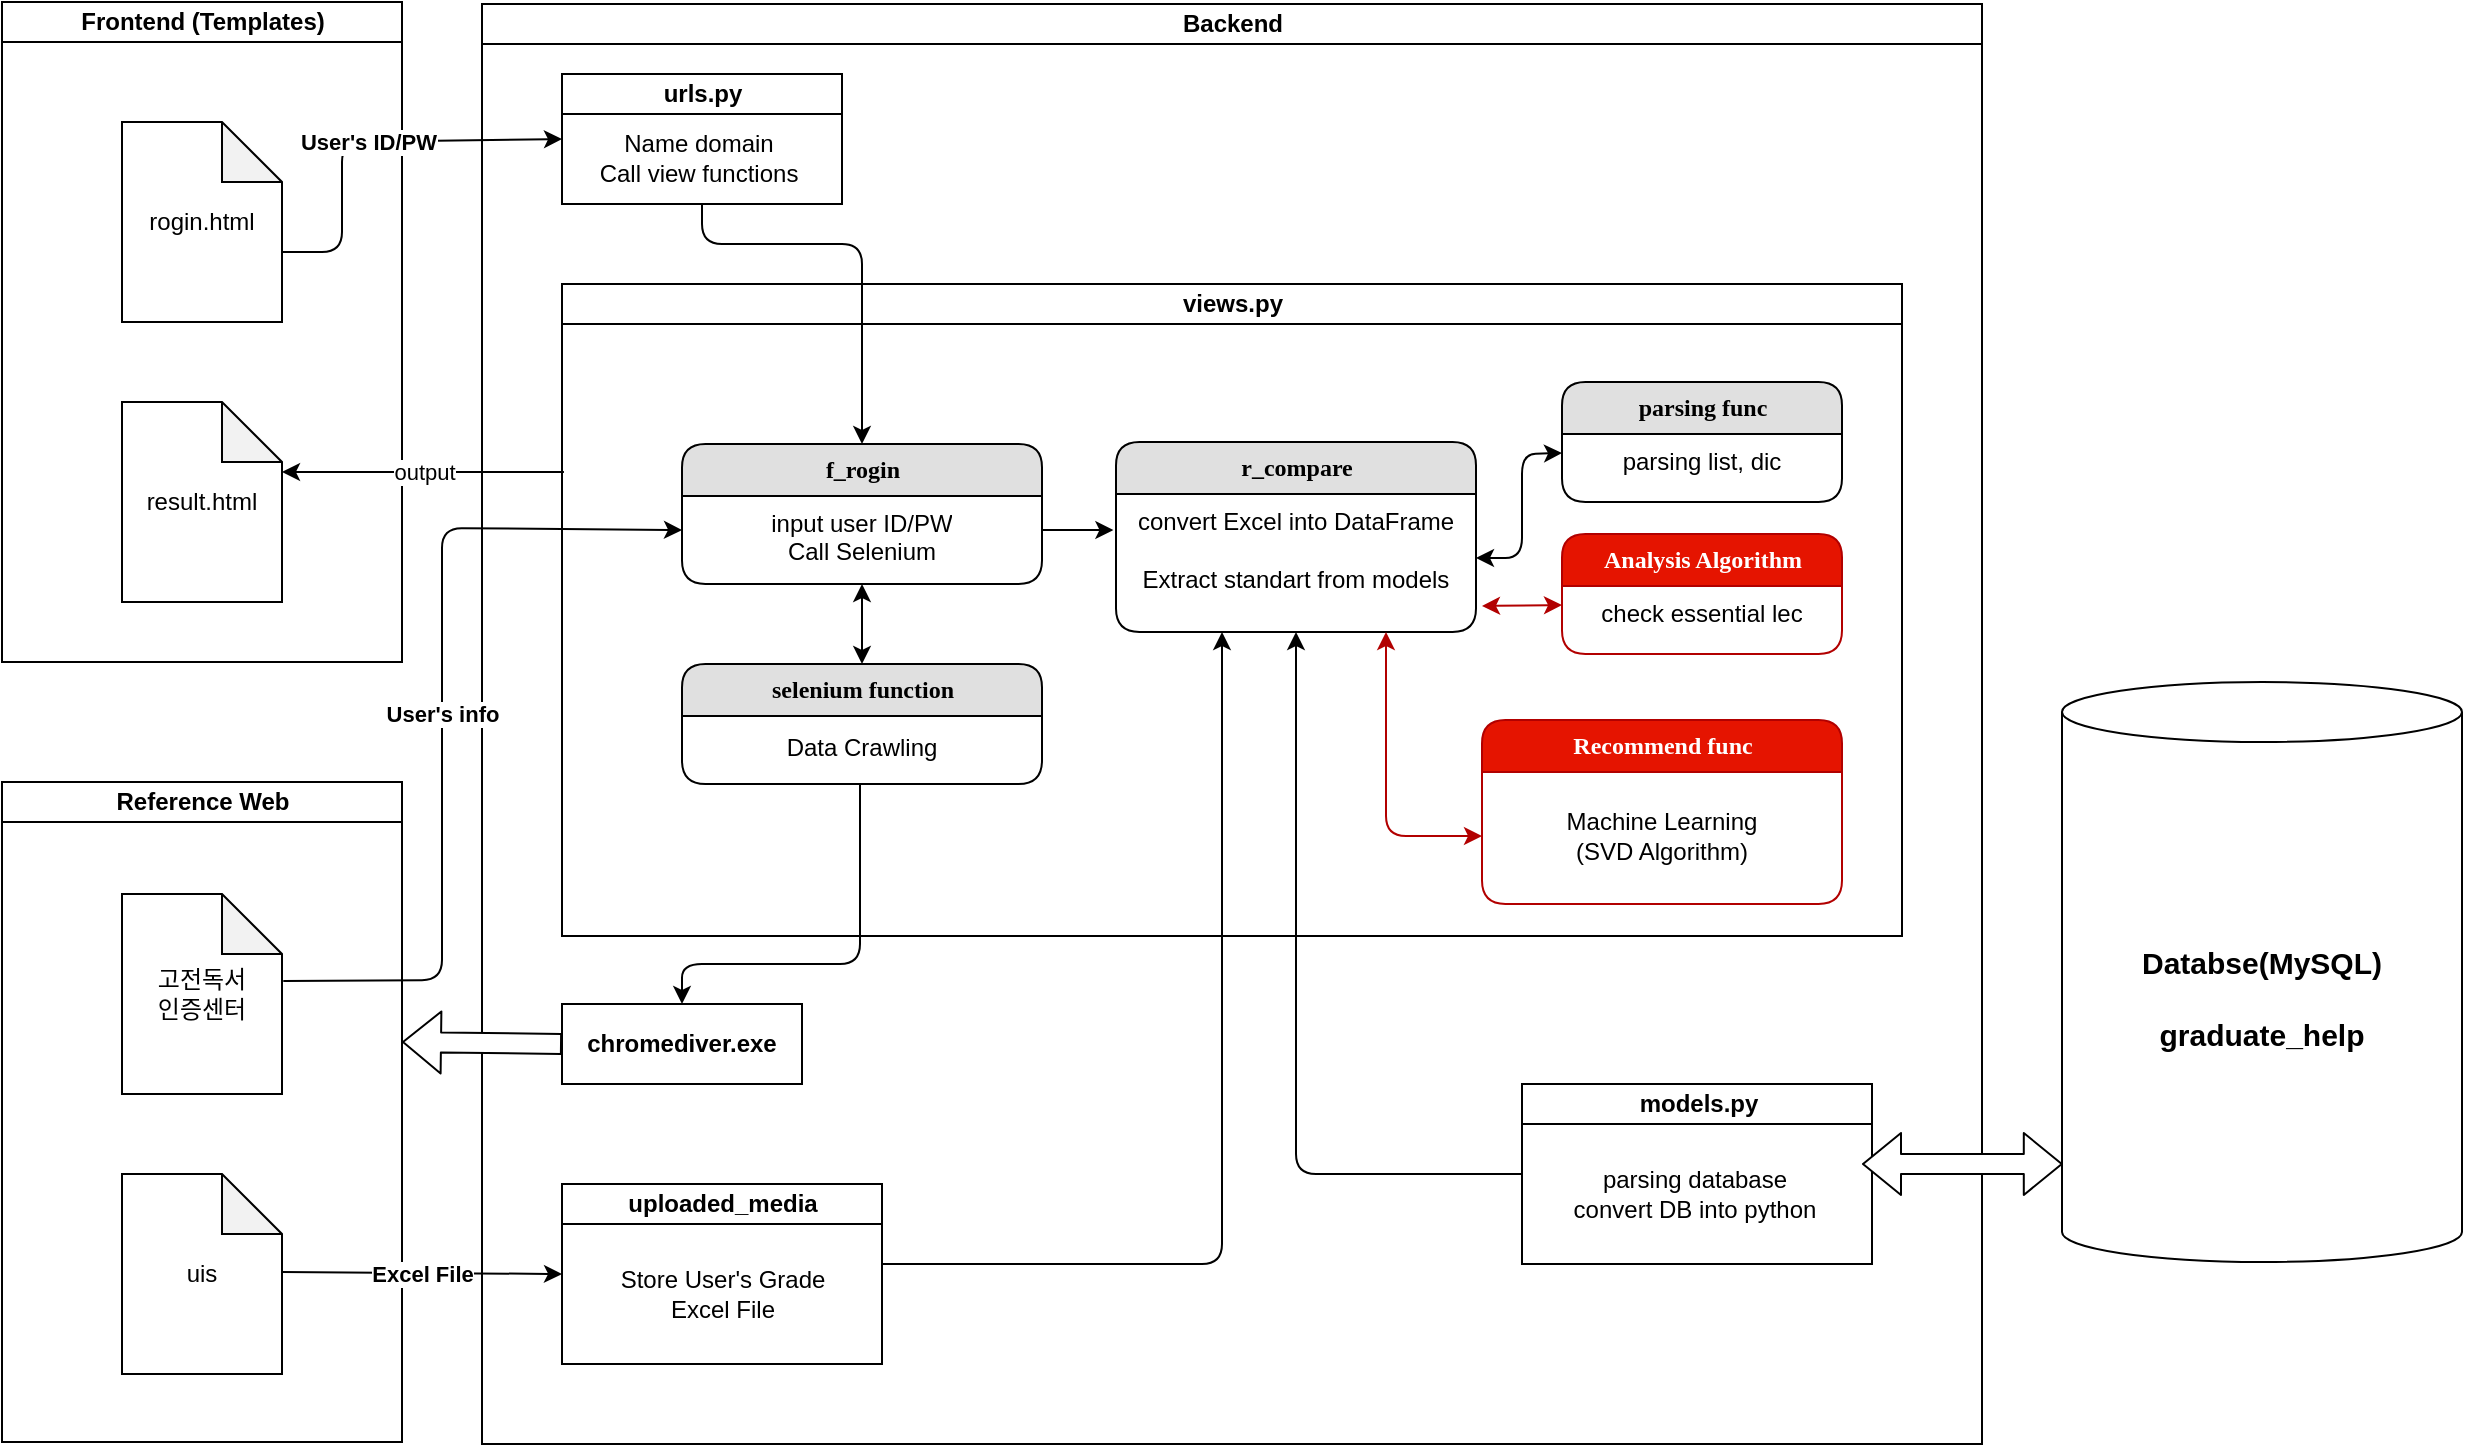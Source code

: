 <mxfile version="14.1.8" type="github"><diagram name="Page-1" id="74e2e168-ea6b-b213-b513-2b3c1d86103e"><mxGraphModel dx="383" dy="747" grid="1" gridSize="10" guides="1" tooltips="1" connect="1" arrows="1" fold="1" page="1" pageScale="1" pageWidth="1100" pageHeight="850" background="#ffffff" math="0" shadow="0"><root><mxCell id="0"/><mxCell id="1" parent="0"/><mxCell id="WjE6YeE4hNztgwnNVIQz-1" value="Frontend (Templates)" style="swimlane;html=1;startSize=20;" parent="1" vertex="1"><mxGeometry x="1280" y="80" width="200" height="330" as="geometry"/></mxCell><mxCell id="eFxH_JPGxiCkRKmAVD67-1" value="rogin.html" style="shape=note;whiteSpace=wrap;html=1;backgroundOutline=1;darkOpacity=0.05;" vertex="1" parent="WjE6YeE4hNztgwnNVIQz-1"><mxGeometry x="60" y="60" width="80" height="100" as="geometry"/></mxCell><mxCell id="eFxH_JPGxiCkRKmAVD67-6" value="result.html" style="shape=note;whiteSpace=wrap;html=1;backgroundOutline=1;darkOpacity=0.05;" vertex="1" parent="WjE6YeE4hNztgwnNVIQz-1"><mxGeometry x="60" y="200" width="80" height="100" as="geometry"/></mxCell><mxCell id="eFxH_JPGxiCkRKmAVD67-3" value="Backend" style="swimlane;html=1;startSize=20;" vertex="1" parent="1"><mxGeometry x="1520" y="81" width="750" height="720" as="geometry"/></mxCell><mxCell id="eFxH_JPGxiCkRKmAVD67-8" value="views.py" style="swimlane;html=1;startSize=20;" vertex="1" parent="eFxH_JPGxiCkRKmAVD67-3"><mxGeometry x="40" y="140" width="670" height="326" as="geometry"/></mxCell><mxCell id="eFxH_JPGxiCkRKmAVD67-29" value="&lt;b&gt;f_rogin&lt;/b&gt;" style="swimlane;html=1;fontStyle=0;childLayout=stackLayout;horizontal=1;startSize=26;fillColor=#e0e0e0;horizontalStack=0;resizeParent=1;resizeLast=0;collapsible=1;marginBottom=0;swimlaneFillColor=#ffffff;align=center;rounded=1;shadow=0;comic=0;labelBackgroundColor=none;strokeWidth=1;fontFamily=Verdana;fontSize=12" vertex="1" parent="eFxH_JPGxiCkRKmAVD67-8"><mxGeometry x="60" y="80" width="180" height="70" as="geometry"/></mxCell><mxCell id="eFxH_JPGxiCkRKmAVD67-30" value="input user ID/PW&lt;br&gt;Call Selenium" style="text;html=1;strokeColor=none;fillColor=none;spacingLeft=4;spacingRight=4;whiteSpace=wrap;overflow=hidden;rotatable=0;points=[[0,0.5],[1,0.5]];portConstraint=eastwest;align=center;" vertex="1" parent="eFxH_JPGxiCkRKmAVD67-29"><mxGeometry y="26" width="180" height="34" as="geometry"/></mxCell><mxCell id="eFxH_JPGxiCkRKmAVD67-58" value="" style="endArrow=classic;startArrow=classic;html=1;shadow=0;fillColor=#ffffff;exitX=0.5;exitY=1;exitDx=0;exitDy=0;entryX=0.5;entryY=0;entryDx=0;entryDy=0;" edge="1" parent="eFxH_JPGxiCkRKmAVD67-8" source="eFxH_JPGxiCkRKmAVD67-29" target="eFxH_JPGxiCkRKmAVD67-40"><mxGeometry width="50" height="50" relative="1" as="geometry"><mxPoint x="190" y="280" as="sourcePoint"/><mxPoint x="240" y="230" as="targetPoint"/></mxGeometry></mxCell><mxCell id="eFxH_JPGxiCkRKmAVD67-68" value="" style="group" vertex="1" connectable="0" parent="eFxH_JPGxiCkRKmAVD67-8"><mxGeometry x="60" y="190" width="180" height="60" as="geometry"/></mxCell><mxCell id="eFxH_JPGxiCkRKmAVD67-87" style="edgeStyle=orthogonalEdgeStyle;rounded=0;sketch=0;orthogonalLoop=1;jettySize=auto;html=1;exitX=0.25;exitY=1;exitDx=0;exitDy=0;entryX=0.222;entryY=1.158;entryDx=0;entryDy=0;entryPerimeter=0;shadow=0;fillColor=#ffffff;" edge="1" parent="eFxH_JPGxiCkRKmAVD67-68" source="eFxH_JPGxiCkRKmAVD67-40" target="eFxH_JPGxiCkRKmAVD67-41"><mxGeometry relative="1" as="geometry"/></mxCell><mxCell id="eFxH_JPGxiCkRKmAVD67-40" value="&lt;b&gt;selenium function&lt;/b&gt;" style="swimlane;html=1;fontStyle=0;childLayout=stackLayout;horizontal=1;startSize=26;fillColor=#e0e0e0;horizontalStack=0;resizeParent=1;resizeLast=0;collapsible=1;marginBottom=0;swimlaneFillColor=#ffffff;align=center;rounded=1;shadow=0;comic=0;labelBackgroundColor=none;strokeWidth=1;fontFamily=Verdana;fontSize=12" vertex="1" parent="eFxH_JPGxiCkRKmAVD67-68"><mxGeometry width="180" height="60" as="geometry"/></mxCell><mxCell id="eFxH_JPGxiCkRKmAVD67-41" value="Data Crawling" style="text;html=1;strokeColor=none;fillColor=none;spacingLeft=4;spacingRight=4;whiteSpace=wrap;overflow=hidden;rotatable=0;points=[[0,0.5],[1,0.5]];portConstraint=eastwest;align=center;" vertex="1" parent="eFxH_JPGxiCkRKmAVD67-68"><mxGeometry y="28" width="180" height="19" as="geometry"/></mxCell><mxCell id="eFxH_JPGxiCkRKmAVD67-72" value="&lt;b&gt;r_compare&lt;/b&gt;" style="swimlane;html=1;fontStyle=0;childLayout=stackLayout;horizontal=1;startSize=26;fillColor=#e0e0e0;horizontalStack=0;resizeParent=1;resizeLast=0;collapsible=1;marginBottom=0;swimlaneFillColor=#ffffff;align=center;rounded=1;shadow=0;comic=0;labelBackgroundColor=none;strokeWidth=1;fontFamily=Verdana;fontSize=12" vertex="1" parent="eFxH_JPGxiCkRKmAVD67-8"><mxGeometry x="277" y="79" width="180" height="95" as="geometry"/></mxCell><mxCell id="eFxH_JPGxiCkRKmAVD67-73" value="convert Excel into DataFrame&lt;br&gt;&lt;br&gt;Extract standart from models" style="text;html=1;strokeColor=none;fillColor=none;spacingLeft=4;spacingRight=4;whiteSpace=wrap;overflow=hidden;rotatable=0;points=[[0,0.5],[1,0.5]];portConstraint=eastwest;align=center;" vertex="1" parent="eFxH_JPGxiCkRKmAVD67-72"><mxGeometry y="26" width="180" height="64" as="geometry"/></mxCell><mxCell id="eFxH_JPGxiCkRKmAVD67-88" value="" style="group" vertex="1" connectable="0" parent="eFxH_JPGxiCkRKmAVD67-8"><mxGeometry x="490" y="49" width="180" height="60" as="geometry"/></mxCell><mxCell id="eFxH_JPGxiCkRKmAVD67-89" style="edgeStyle=orthogonalEdgeStyle;rounded=0;sketch=0;orthogonalLoop=1;jettySize=auto;html=1;exitX=0.25;exitY=1;exitDx=0;exitDy=0;entryX=0.222;entryY=1.158;entryDx=0;entryDy=0;entryPerimeter=0;shadow=0;fillColor=#ffffff;" edge="1" parent="eFxH_JPGxiCkRKmAVD67-88" source="eFxH_JPGxiCkRKmAVD67-90"><mxGeometry relative="1" as="geometry"><mxPoint x="49.96" y="50.002" as="targetPoint"/></mxGeometry></mxCell><mxCell id="eFxH_JPGxiCkRKmAVD67-90" value="&lt;b&gt;parsing func&lt;/b&gt;" style="swimlane;html=1;fontStyle=0;childLayout=stackLayout;horizontal=1;startSize=26;fillColor=#e0e0e0;horizontalStack=0;resizeParent=1;resizeLast=0;collapsible=1;marginBottom=0;swimlaneFillColor=#ffffff;align=center;rounded=1;shadow=0;comic=0;labelBackgroundColor=none;strokeWidth=1;fontFamily=Verdana;fontSize=12" vertex="1" parent="eFxH_JPGxiCkRKmAVD67-88"><mxGeometry x="10" width="140" height="60" as="geometry"/></mxCell><mxCell id="eFxH_JPGxiCkRKmAVD67-91" value="parsing list, dic" style="text;html=1;strokeColor=none;fillColor=none;spacingLeft=4;spacingRight=4;whiteSpace=wrap;overflow=hidden;rotatable=0;points=[[0,0.5],[1,0.5]];portConstraint=eastwest;align=center;" vertex="1" parent="eFxH_JPGxiCkRKmAVD67-90"><mxGeometry y="26" width="140" height="19" as="geometry"/></mxCell><mxCell id="eFxH_JPGxiCkRKmAVD67-92" value="" style="group" vertex="1" connectable="0" parent="eFxH_JPGxiCkRKmAVD67-8"><mxGeometry x="490" y="124" width="180" height="60" as="geometry"/></mxCell><mxCell id="eFxH_JPGxiCkRKmAVD67-93" style="edgeStyle=orthogonalEdgeStyle;rounded=0;sketch=0;orthogonalLoop=1;jettySize=auto;html=1;exitX=0.25;exitY=1;exitDx=0;exitDy=0;entryX=0.222;entryY=1.158;entryDx=0;entryDy=0;entryPerimeter=0;shadow=0;fillColor=#ffffff;" edge="1" parent="eFxH_JPGxiCkRKmAVD67-92" source="eFxH_JPGxiCkRKmAVD67-94"><mxGeometry relative="1" as="geometry"><mxPoint x="49.96" y="50.002" as="targetPoint"/></mxGeometry></mxCell><mxCell id="eFxH_JPGxiCkRKmAVD67-94" value="&lt;b&gt;Analysis Algorithm&lt;/b&gt;" style="swimlane;html=1;fontStyle=0;childLayout=stackLayout;horizontal=1;startSize=26;fillColor=#e51400;horizontalStack=0;resizeParent=1;resizeLast=0;collapsible=1;marginBottom=0;swimlaneFillColor=#ffffff;align=center;rounded=1;shadow=0;comic=0;labelBackgroundColor=none;strokeWidth=1;fontFamily=Verdana;fontSize=12;strokeColor=#B20000;fontColor=#ffffff;" vertex="1" parent="eFxH_JPGxiCkRKmAVD67-92"><mxGeometry x="10" y="1" width="140" height="60" as="geometry"/></mxCell><mxCell id="eFxH_JPGxiCkRKmAVD67-102" value="check essential lec" style="text;html=1;strokeColor=none;fillColor=none;spacingLeft=4;spacingRight=4;whiteSpace=wrap;overflow=hidden;rotatable=0;points=[[0,0.5],[1,0.5]];portConstraint=eastwest;align=center;" vertex="1" parent="eFxH_JPGxiCkRKmAVD67-94"><mxGeometry y="26" width="140" height="34" as="geometry"/></mxCell><mxCell id="eFxH_JPGxiCkRKmAVD67-99" value="" style="endArrow=classic;startArrow=classic;html=1;shadow=0;fillColor=#e51400;entryX=0;entryY=0.5;entryDx=0;entryDy=0;strokeColor=#B20000;" edge="1" parent="eFxH_JPGxiCkRKmAVD67-8"><mxGeometry width="50" height="50" relative="1" as="geometry"><mxPoint x="460" y="161" as="sourcePoint"/><mxPoint x="500" y="160.5" as="targetPoint"/></mxGeometry></mxCell><mxCell id="eFxH_JPGxiCkRKmAVD67-100" value="" style="endArrow=classic;startArrow=classic;html=1;shadow=0;fillColor=#ffffff;exitX=1;exitY=0.5;exitDx=0;exitDy=0;entryX=0;entryY=0.5;entryDx=0;entryDy=0;" edge="1" parent="eFxH_JPGxiCkRKmAVD67-8" source="eFxH_JPGxiCkRKmAVD67-73" target="eFxH_JPGxiCkRKmAVD67-91"><mxGeometry width="50" height="50" relative="1" as="geometry"><mxPoint x="260" y="154" as="sourcePoint"/><mxPoint x="310" y="104" as="targetPoint"/><Array as="points"><mxPoint x="480" y="137"/><mxPoint x="480" y="85"/></Array></mxGeometry></mxCell><mxCell id="eFxH_JPGxiCkRKmAVD67-106" style="edgeStyle=orthogonalEdgeStyle;rounded=0;sketch=0;orthogonalLoop=1;jettySize=auto;html=1;exitX=1;exitY=0.5;exitDx=0;exitDy=0;entryX=-0.007;entryY=0.289;entryDx=0;entryDy=0;entryPerimeter=0;shadow=0;fillColor=#ffffff;" edge="1" parent="eFxH_JPGxiCkRKmAVD67-8" source="eFxH_JPGxiCkRKmAVD67-30" target="eFxH_JPGxiCkRKmAVD67-73"><mxGeometry relative="1" as="geometry"/></mxCell><mxCell id="eFxH_JPGxiCkRKmAVD67-107" value="&lt;b&gt;Recommend func&lt;/b&gt;" style="swimlane;html=1;fontStyle=0;childLayout=stackLayout;horizontal=1;startSize=26;fillColor=#e51400;horizontalStack=0;resizeParent=1;resizeLast=0;collapsible=1;marginBottom=0;swimlaneFillColor=#ffffff;align=center;rounded=1;shadow=0;comic=0;labelBackgroundColor=none;strokeWidth=1;fontFamily=Verdana;fontSize=12;strokeColor=#B20000;fontColor=#ffffff;" vertex="1" parent="eFxH_JPGxiCkRKmAVD67-8"><mxGeometry x="460" y="218" width="180" height="92" as="geometry"/></mxCell><mxCell id="eFxH_JPGxiCkRKmAVD67-110" value="Machine Learning&lt;br&gt;(SVD Algorithm)" style="text;html=1;strokeColor=none;fillColor=none;align=center;verticalAlign=middle;whiteSpace=wrap;rounded=0;" vertex="1" parent="eFxH_JPGxiCkRKmAVD67-107"><mxGeometry y="26" width="180" height="64" as="geometry"/></mxCell><mxCell id="eFxH_JPGxiCkRKmAVD67-111" value="" style="endArrow=classic;startArrow=classic;html=1;shadow=0;fillColor=#e51400;entryX=0.75;entryY=1;entryDx=0;entryDy=0;exitX=0;exitY=0.5;exitDx=0;exitDy=0;strokeColor=#B20000;" edge="1" parent="eFxH_JPGxiCkRKmAVD67-8" source="eFxH_JPGxiCkRKmAVD67-110" target="eFxH_JPGxiCkRKmAVD67-72"><mxGeometry width="50" height="50" relative="1" as="geometry"><mxPoint x="260" y="239" as="sourcePoint"/><mxPoint x="310" y="189" as="targetPoint"/><Array as="points"><mxPoint x="412" y="276"/></Array></mxGeometry></mxCell><mxCell id="eFxH_JPGxiCkRKmAVD67-31" value="&lt;b&gt;chromediver.exe&lt;/b&gt;" style="rounded=0;whiteSpace=wrap;html=1;" vertex="1" parent="eFxH_JPGxiCkRKmAVD67-3"><mxGeometry x="40" y="500" width="120" height="40" as="geometry"/></mxCell><mxCell id="eFxH_JPGxiCkRKmAVD67-33" value="" style="endArrow=classic;html=1;exitX=0.5;exitY=1;exitDx=0;exitDy=0;entryX=0.5;entryY=0;entryDx=0;entryDy=0;" edge="1" parent="eFxH_JPGxiCkRKmAVD67-3" source="eFxH_JPGxiCkRKmAVD67-35" target="eFxH_JPGxiCkRKmAVD67-29"><mxGeometry width="50" height="50" relative="1" as="geometry"><mxPoint x="90" y="100.0" as="sourcePoint"/><mxPoint x="450" y="290" as="targetPoint"/><Array as="points"><mxPoint x="110" y="120"/><mxPoint x="190" y="120"/></Array></mxGeometry></mxCell><mxCell id="eFxH_JPGxiCkRKmAVD67-35" value="urls.py" style="swimlane;html=1;startSize=20;" vertex="1" parent="eFxH_JPGxiCkRKmAVD67-3"><mxGeometry x="40" y="35" width="140" height="65" as="geometry"/></mxCell><mxCell id="eFxH_JPGxiCkRKmAVD67-37" value="Name domain&lt;br&gt;Call view functions" style="text;html=1;align=center;verticalAlign=middle;resizable=0;points=[];autosize=1;" vertex="1" parent="eFxH_JPGxiCkRKmAVD67-35"><mxGeometry x="13" y="27" width="110" height="30" as="geometry"/></mxCell><mxCell id="eFxH_JPGxiCkRKmAVD67-42" value="" style="endArrow=classic;html=1;entryX=0.5;entryY=0;entryDx=0;entryDy=0;" edge="1" parent="eFxH_JPGxiCkRKmAVD67-3" target="eFxH_JPGxiCkRKmAVD67-31"><mxGeometry width="50" height="50" relative="1" as="geometry"><mxPoint x="189" y="390" as="sourcePoint"/><mxPoint x="450" y="320" as="targetPoint"/><Array as="points"><mxPoint x="189" y="480"/><mxPoint x="100" y="480"/></Array></mxGeometry></mxCell><mxCell id="eFxH_JPGxiCkRKmAVD67-55" value="uploaded_media" style="swimlane;html=1;startSize=20;" vertex="1" parent="eFxH_JPGxiCkRKmAVD67-3"><mxGeometry x="40" y="590" width="160" height="90" as="geometry"/></mxCell><mxCell id="eFxH_JPGxiCkRKmAVD67-56" value="Store User's Grade&lt;br&gt;Excel File" style="text;html=1;align=center;verticalAlign=middle;resizable=0;points=[];autosize=1;" vertex="1" parent="eFxH_JPGxiCkRKmAVD67-55"><mxGeometry x="20" y="40" width="120" height="30" as="geometry"/></mxCell><mxCell id="eFxH_JPGxiCkRKmAVD67-79" value="" style="endArrow=classic;html=1;shadow=0;fillColor=#ffffff;exitX=1;exitY=0.5;exitDx=0;exitDy=0;" edge="1" parent="eFxH_JPGxiCkRKmAVD67-3"><mxGeometry width="50" height="50" relative="1" as="geometry"><mxPoint x="200" y="630" as="sourcePoint"/><mxPoint x="370" y="314" as="targetPoint"/><Array as="points"><mxPoint x="370" y="630"/><mxPoint x="370" y="398"/></Array></mxGeometry></mxCell><mxCell id="eFxH_JPGxiCkRKmAVD67-84" value="models.py" style="swimlane;html=1;startSize=20;" vertex="1" parent="eFxH_JPGxiCkRKmAVD67-3"><mxGeometry x="520" y="540" width="175" height="90" as="geometry"/></mxCell><mxCell id="eFxH_JPGxiCkRKmAVD67-85" value="parsing database&lt;br&gt;convert DB into python" style="text;html=1;align=center;verticalAlign=middle;resizable=0;points=[];autosize=1;" vertex="1" parent="eFxH_JPGxiCkRKmAVD67-84"><mxGeometry x="16" y="40" width="140" height="30" as="geometry"/></mxCell><mxCell id="eFxH_JPGxiCkRKmAVD67-101" value="" style="endArrow=classic;html=1;shadow=0;fillColor=#ffffff;exitX=0;exitY=0.5;exitDx=0;exitDy=0;entryX=0.5;entryY=1;entryDx=0;entryDy=0;" edge="1" parent="eFxH_JPGxiCkRKmAVD67-3" source="eFxH_JPGxiCkRKmAVD67-84" target="eFxH_JPGxiCkRKmAVD67-72"><mxGeometry width="50" height="50" relative="1" as="geometry"><mxPoint x="510" y="600" as="sourcePoint"/><mxPoint x="430" y="460" as="targetPoint"/><Array as="points"><mxPoint x="407" y="585"/></Array></mxGeometry></mxCell><mxCell id="eFxH_JPGxiCkRKmAVD67-12" value="&lt;b style=&quot;font-size: 15px&quot;&gt;Databse(MySQL)&lt;br&gt;&lt;br&gt;graduate_help&lt;/b&gt;" style="shape=cylinder3;whiteSpace=wrap;html=1;boundedLbl=1;backgroundOutline=1;size=15;" vertex="1" parent="1"><mxGeometry x="2310" y="420" width="200" height="290" as="geometry"/></mxCell><mxCell id="eFxH_JPGxiCkRKmAVD67-23" value="Reference Web" style="swimlane;html=1;startSize=20;" vertex="1" parent="1"><mxGeometry x="1280" y="470" width="200" height="330" as="geometry"/></mxCell><mxCell id="eFxH_JPGxiCkRKmAVD67-24" value="고전독서&lt;br&gt;인증센터" style="shape=note;whiteSpace=wrap;html=1;backgroundOutline=1;darkOpacity=0.05;" vertex="1" parent="eFxH_JPGxiCkRKmAVD67-23"><mxGeometry x="60" y="56" width="80" height="100" as="geometry"/></mxCell><mxCell id="eFxH_JPGxiCkRKmAVD67-25" value="uis" style="shape=note;whiteSpace=wrap;html=1;backgroundOutline=1;darkOpacity=0.05;" vertex="1" parent="eFxH_JPGxiCkRKmAVD67-23"><mxGeometry x="60" y="196" width="80" height="100" as="geometry"/></mxCell><mxCell id="eFxH_JPGxiCkRKmAVD67-53" value="" style="endArrow=classic;html=1;entryX=0;entryY=0.5;entryDx=0;entryDy=0;" edge="1" parent="1" target="eFxH_JPGxiCkRKmAVD67-55"><mxGeometry relative="1" as="geometry"><mxPoint x="1420" y="715" as="sourcePoint"/><mxPoint x="1550" y="732" as="targetPoint"/></mxGeometry></mxCell><mxCell id="eFxH_JPGxiCkRKmAVD67-54" value="Excel File" style="edgeLabel;resizable=0;html=1;align=center;verticalAlign=middle;fontStyle=1" connectable="0" vertex="1" parent="eFxH_JPGxiCkRKmAVD67-53"><mxGeometry relative="1" as="geometry"/></mxCell><mxCell id="eFxH_JPGxiCkRKmAVD67-45" value="" style="shape=flexArrow;endArrow=classic;html=1;exitX=0;exitY=0.5;exitDx=0;exitDy=0;shadow=0;sketch=0;fillColor=#ffffff;" edge="1" parent="1" source="eFxH_JPGxiCkRKmAVD67-31"><mxGeometry width="50" height="50" relative="1" as="geometry"><mxPoint x="1920" y="690" as="sourcePoint"/><mxPoint x="1480" y="600" as="targetPoint"/></mxGeometry></mxCell><mxCell id="eFxH_JPGxiCkRKmAVD67-61" value="" style="endArrow=classic;html=1;shadow=0;fillColor=#ffffff;exitX=0;exitY=0;exitDx=80;exitDy=65;exitPerimeter=0;entryX=0;entryY=0.5;entryDx=0;entryDy=0;" edge="1" parent="1" source="eFxH_JPGxiCkRKmAVD67-1" target="eFxH_JPGxiCkRKmAVD67-35"><mxGeometry relative="1" as="geometry"><mxPoint x="1730" y="240" as="sourcePoint"/><mxPoint x="1830" y="240" as="targetPoint"/><Array as="points"><mxPoint x="1450" y="205"/><mxPoint x="1450" y="150"/></Array></mxGeometry></mxCell><mxCell id="eFxH_JPGxiCkRKmAVD67-62" value="User's ID/PW" style="edgeLabel;resizable=0;html=1;align=center;verticalAlign=middle;fontStyle=1" connectable="0" vertex="1" parent="eFxH_JPGxiCkRKmAVD67-61"><mxGeometry relative="1" as="geometry"/></mxCell><mxCell id="eFxH_JPGxiCkRKmAVD67-64" value="" style="endArrow=classic;html=1;shadow=0;fillColor=#ffffff;exitX=1.008;exitY=0.435;exitDx=0;exitDy=0;exitPerimeter=0;entryX=0;entryY=0.5;entryDx=0;entryDy=0;" edge="1" parent="1" source="eFxH_JPGxiCkRKmAVD67-24" target="eFxH_JPGxiCkRKmAVD67-30"><mxGeometry relative="1" as="geometry"><mxPoint x="1730" y="480" as="sourcePoint"/><mxPoint x="1830" y="480" as="targetPoint"/><Array as="points"><mxPoint x="1500" y="569"/><mxPoint x="1500" y="343"/></Array></mxGeometry></mxCell><mxCell id="eFxH_JPGxiCkRKmAVD67-65" value="User's info" style="edgeLabel;resizable=0;html=1;align=center;verticalAlign=middle;fontStyle=1" connectable="0" vertex="1" parent="eFxH_JPGxiCkRKmAVD67-64"><mxGeometry relative="1" as="geometry"/></mxCell><mxCell id="eFxH_JPGxiCkRKmAVD67-83" value="" style="shape=flexArrow;endArrow=classic;startArrow=classic;html=1;shadow=0;fillColor=#ffffff;entryX=0.002;entryY=0.831;entryDx=0;entryDy=0;entryPerimeter=0;" edge="1" parent="1" target="eFxH_JPGxiCkRKmAVD67-12"><mxGeometry width="50" height="50" relative="1" as="geometry"><mxPoint x="2210" y="661" as="sourcePoint"/><mxPoint x="1650" y="380" as="targetPoint"/></mxGeometry></mxCell><mxCell id="eFxH_JPGxiCkRKmAVD67-114" value="" style="endArrow=classic;html=1;shadow=0;fillColor=#ffffff;entryX=0.988;entryY=0.52;entryDx=0;entryDy=0;entryPerimeter=0;" edge="1" parent="1"><mxGeometry relative="1" as="geometry"><mxPoint x="1560.96" y="315" as="sourcePoint"/><mxPoint x="1420" y="315" as="targetPoint"/></mxGeometry></mxCell><mxCell id="eFxH_JPGxiCkRKmAVD67-115" value="output" style="edgeLabel;resizable=0;html=1;align=center;verticalAlign=middle;" connectable="0" vertex="1" parent="eFxH_JPGxiCkRKmAVD67-114"><mxGeometry relative="1" as="geometry"/></mxCell></root></mxGraphModel></diagram></mxfile>
